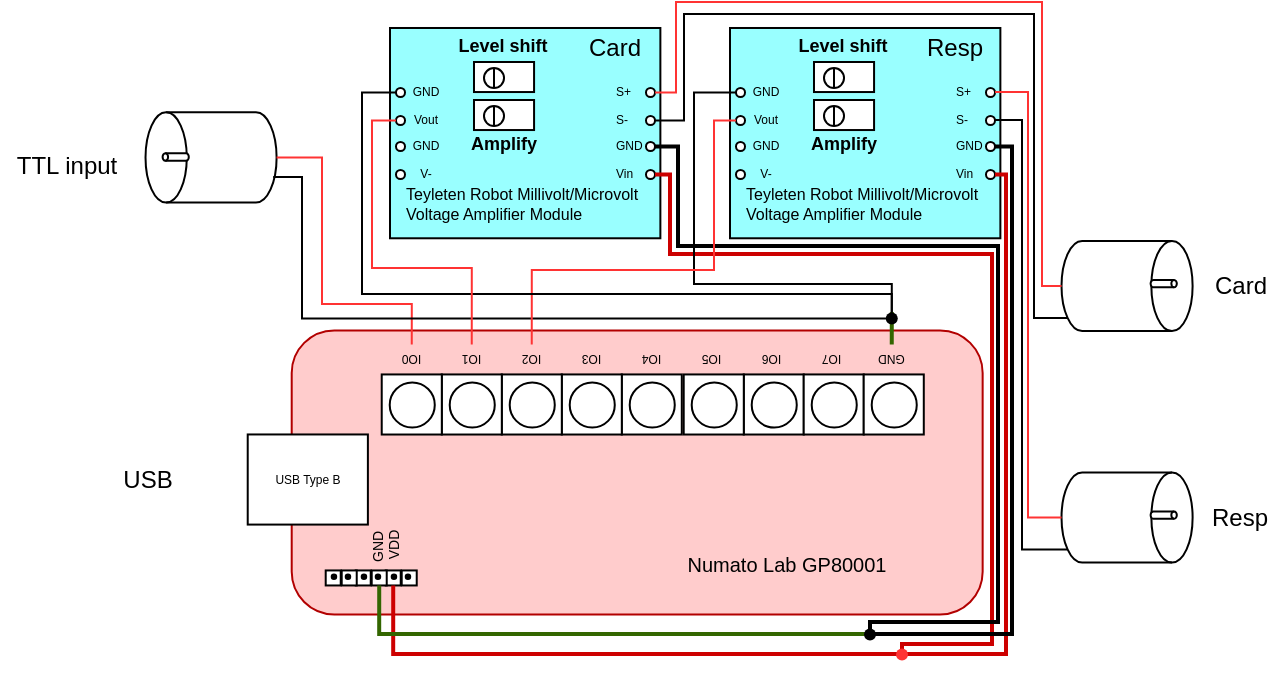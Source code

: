 <mxfile version="24.7.5">
  <diagram name="Page-1" id="099fd60b-425b-db50-ffb0-6b813814b670">
    <mxGraphModel dx="416" dy="352" grid="0" gridSize="10" guides="1" tooltips="1" connect="1" arrows="1" fold="1" page="1" pageScale="1" pageWidth="850" pageHeight="1100" background="none" math="0" shadow="0">
      <root>
        <mxCell id="0" />
        <mxCell id="1" parent="0" />
        <mxCell id="Lj9Jx-b02LP3FfI4iHil-158" value="" style="group" vertex="1" connectable="0" parent="1">
          <mxGeometry x="586.996" y="146.0" width="135.186" height="105.144" as="geometry" />
        </mxCell>
        <mxCell id="Lj9Jx-b02LP3FfI4iHil-159" value="" style="whiteSpace=wrap;html=1;fillColor=#99FFFF;rotation=-180;" vertex="1" parent="Lj9Jx-b02LP3FfI4iHil-158">
          <mxGeometry x="5.684e-14" y="2.842e-14" width="135.186" height="105.144" as="geometry" />
        </mxCell>
        <mxCell id="Lj9Jx-b02LP3FfI4iHil-160" value="" style="group;rotation=-180;" vertex="1" connectable="0" parent="Lj9Jx-b02LP3FfI4iHil-158">
          <mxGeometry x="42.0" y="36.0" width="30.041" height="15.021" as="geometry" />
        </mxCell>
        <mxCell id="Lj9Jx-b02LP3FfI4iHil-161" value="" style="rounded=0;whiteSpace=wrap;html=1;rotation=-180;" vertex="1" parent="Lj9Jx-b02LP3FfI4iHil-160">
          <mxGeometry width="30.041" height="15.021" as="geometry" />
        </mxCell>
        <mxCell id="Lj9Jx-b02LP3FfI4iHil-162" value="" style="ellipse;whiteSpace=wrap;html=1;aspect=fixed;rotation=-180;" vertex="1" parent="Lj9Jx-b02LP3FfI4iHil-160">
          <mxGeometry x="5" y="3" width="10.014" height="10.014" as="geometry" />
        </mxCell>
        <mxCell id="Lj9Jx-b02LP3FfI4iHil-163" value="" style="endArrow=none;html=1;rounded=0;entryX=0.5;entryY=0;entryDx=0;entryDy=0;exitX=0.5;exitY=1;exitDx=0;exitDy=0;" edge="1" parent="Lj9Jx-b02LP3FfI4iHil-160">
          <mxGeometry width="50" height="50" relative="1" as="geometry">
            <mxPoint x="10" y="3" as="sourcePoint" />
            <mxPoint x="10" y="13" as="targetPoint" />
          </mxGeometry>
        </mxCell>
        <mxCell id="Lj9Jx-b02LP3FfI4iHil-164" value="" style="group;rotation=-180;" vertex="1" connectable="0" parent="Lj9Jx-b02LP3FfI4iHil-158">
          <mxGeometry x="42.0" y="17.0" width="30.041" height="15.021" as="geometry" />
        </mxCell>
        <mxCell id="Lj9Jx-b02LP3FfI4iHil-165" value="" style="rounded=0;whiteSpace=wrap;html=1;rotation=-180;" vertex="1" parent="Lj9Jx-b02LP3FfI4iHil-164">
          <mxGeometry width="30.041" height="15.021" as="geometry" />
        </mxCell>
        <mxCell id="Lj9Jx-b02LP3FfI4iHil-166" value="" style="ellipse;whiteSpace=wrap;html=1;aspect=fixed;rotation=-180;" vertex="1" parent="Lj9Jx-b02LP3FfI4iHil-164">
          <mxGeometry x="5" y="3" width="10.014" height="10.014" as="geometry" />
        </mxCell>
        <mxCell id="Lj9Jx-b02LP3FfI4iHil-167" value="" style="endArrow=none;html=1;rounded=0;entryX=0.5;entryY=0;entryDx=0;entryDy=0;exitX=0.5;exitY=1;exitDx=0;exitDy=0;" edge="1" parent="Lj9Jx-b02LP3FfI4iHil-164" source="Lj9Jx-b02LP3FfI4iHil-166" target="Lj9Jx-b02LP3FfI4iHil-166">
          <mxGeometry width="50" height="50" relative="1" as="geometry">
            <mxPoint x="38" y="-60" as="sourcePoint" />
            <mxPoint x="-38" y="3" as="targetPoint" />
          </mxGeometry>
        </mxCell>
        <mxCell id="Lj9Jx-b02LP3FfI4iHil-168" value="Amplify" style="text;html=1;strokeColor=none;fillColor=none;align=center;verticalAlign=middle;whiteSpace=wrap;rounded=0;fontSize=9;rotation=0;fontStyle=1" vertex="1" parent="Lj9Jx-b02LP3FfI4iHil-158">
          <mxGeometry x="41.61" y="53.02" width="30.041" height="10.514" as="geometry" />
        </mxCell>
        <mxCell id="Lj9Jx-b02LP3FfI4iHil-169" value="Level shift" style="text;html=1;strokeColor=none;fillColor=none;align=center;verticalAlign=middle;whiteSpace=wrap;rounded=0;fontSize=9;rotation=0;fontStyle=1" vertex="1" parent="Lj9Jx-b02LP3FfI4iHil-158">
          <mxGeometry x="33.184" y="4.0" width="46.9" height="10.51" as="geometry" />
        </mxCell>
        <mxCell id="Lj9Jx-b02LP3FfI4iHil-170" value="Vin" style="text;html=1;strokeColor=none;fillColor=none;align=left;verticalAlign=middle;whiteSpace=wrap;rounded=0;fontSize=6;rotation=0;" vertex="1" parent="Lj9Jx-b02LP3FfI4iHil-158">
          <mxGeometry x="111" y="67.245" width="16" height="12.016" as="geometry" />
        </mxCell>
        <mxCell id="Lj9Jx-b02LP3FfI4iHil-171" value="GND" style="text;html=1;strokeColor=none;fillColor=none;align=left;verticalAlign=middle;whiteSpace=wrap;rounded=0;fontSize=6;rotation=0;" vertex="1" parent="Lj9Jx-b02LP3FfI4iHil-158">
          <mxGeometry x="111" y="53.996" width="16" height="10.514" as="geometry" />
        </mxCell>
        <mxCell id="Lj9Jx-b02LP3FfI4iHil-172" value="S-" style="text;html=1;strokeColor=none;fillColor=none;align=left;verticalAlign=middle;whiteSpace=wrap;rounded=0;fontSize=6;rotation=0;" vertex="1" parent="Lj9Jx-b02LP3FfI4iHil-158">
          <mxGeometry x="111" y="40.245" width="16" height="12.016" as="geometry" />
        </mxCell>
        <mxCell id="Lj9Jx-b02LP3FfI4iHil-173" value="S+" style="text;html=1;strokeColor=none;fillColor=none;align=left;verticalAlign=middle;whiteSpace=wrap;rounded=0;fontSize=6;rotation=0;" vertex="1" parent="Lj9Jx-b02LP3FfI4iHil-158">
          <mxGeometry x="111" y="27.371" width="16" height="9.763" as="geometry" />
        </mxCell>
        <mxCell id="Lj9Jx-b02LP3FfI4iHil-174" value="GND" style="text;html=1;strokeColor=none;fillColor=none;align=center;verticalAlign=middle;whiteSpace=wrap;rounded=0;fontSize=6;rotation=0;spacing=0;" vertex="1" parent="Lj9Jx-b02LP3FfI4iHil-158">
          <mxGeometry x="10.5" y="26.998" width="16" height="10.51" as="geometry" />
        </mxCell>
        <mxCell id="Lj9Jx-b02LP3FfI4iHil-175" value="Vout" style="text;html=1;strokeColor=none;fillColor=none;align=center;verticalAlign=middle;whiteSpace=wrap;rounded=0;fontSize=6;rotation=0;spacing=0;" vertex="1" parent="Lj9Jx-b02LP3FfI4iHil-158">
          <mxGeometry x="10.5" y="40.753" width="16" height="11" as="geometry" />
        </mxCell>
        <mxCell id="Lj9Jx-b02LP3FfI4iHil-176" value="V-" style="text;html=1;strokeColor=none;fillColor=none;align=center;verticalAlign=middle;whiteSpace=wrap;rounded=0;fontSize=6;rotation=0;" vertex="1" parent="Lj9Jx-b02LP3FfI4iHil-158">
          <mxGeometry x="10.5" y="67.998" width="16" height="10.51" as="geometry" />
        </mxCell>
        <mxCell id="Lj9Jx-b02LP3FfI4iHil-177" value="GND" style="text;html=1;strokeColor=none;fillColor=none;align=center;verticalAlign=middle;whiteSpace=wrap;rounded=0;fontSize=6;rotation=0;spacing=0;" vertex="1" parent="Lj9Jx-b02LP3FfI4iHil-158">
          <mxGeometry x="10.5" y="53.998" width="16" height="10.51" as="geometry" />
        </mxCell>
        <mxCell id="Lj9Jx-b02LP3FfI4iHil-178" value="" style="group;rotation=-180;" vertex="1" connectable="0" parent="Lj9Jx-b02LP3FfI4iHil-158">
          <mxGeometry x="128" y="30.0" width="4.506" height="45.506" as="geometry" />
        </mxCell>
        <mxCell id="Lj9Jx-b02LP3FfI4iHil-179" value="" style="ellipse;whiteSpace=wrap;html=1;aspect=fixed;rotation=-180;" vertex="1" parent="Lj9Jx-b02LP3FfI4iHil-178">
          <mxGeometry y="41" width="4.506" height="4.506" as="geometry" />
        </mxCell>
        <mxCell id="Lj9Jx-b02LP3FfI4iHil-180" value="" style="ellipse;whiteSpace=wrap;html=1;aspect=fixed;rotation=-180;" vertex="1" parent="Lj9Jx-b02LP3FfI4iHil-178">
          <mxGeometry y="27.0" width="4.506" height="4.506" as="geometry" />
        </mxCell>
        <mxCell id="Lj9Jx-b02LP3FfI4iHil-181" value="" style="ellipse;whiteSpace=wrap;html=1;aspect=fixed;rotation=-180;" vertex="1" parent="Lj9Jx-b02LP3FfI4iHil-178">
          <mxGeometry y="2.665e-15" width="4.506" height="4.506" as="geometry" />
        </mxCell>
        <mxCell id="Lj9Jx-b02LP3FfI4iHil-182" value="" style="ellipse;whiteSpace=wrap;html=1;aspect=fixed;rotation=-180;" vertex="1" parent="Lj9Jx-b02LP3FfI4iHil-178">
          <mxGeometry y="14.0" width="4.506" height="4.506" as="geometry" />
        </mxCell>
        <mxCell id="Lj9Jx-b02LP3FfI4iHil-183" value="" style="group;rotation=-180;" vertex="1" connectable="0" parent="Lj9Jx-b02LP3FfI4iHil-158">
          <mxGeometry x="3.0" y="30.0" width="4.506" height="45.506" as="geometry" />
        </mxCell>
        <mxCell id="Lj9Jx-b02LP3FfI4iHil-184" value="" style="ellipse;whiteSpace=wrap;html=1;aspect=fixed;rotation=-180;" vertex="1" parent="Lj9Jx-b02LP3FfI4iHil-183">
          <mxGeometry y="41" width="4.506" height="4.506" as="geometry" />
        </mxCell>
        <mxCell id="Lj9Jx-b02LP3FfI4iHil-185" value="" style="ellipse;whiteSpace=wrap;html=1;aspect=fixed;rotation=-180;" vertex="1" parent="Lj9Jx-b02LP3FfI4iHil-183">
          <mxGeometry y="27.0" width="4.506" height="4.506" as="geometry" />
        </mxCell>
        <mxCell id="Lj9Jx-b02LP3FfI4iHil-186" value="" style="ellipse;whiteSpace=wrap;html=1;aspect=fixed;rotation=-180;" vertex="1" parent="Lj9Jx-b02LP3FfI4iHil-183">
          <mxGeometry y="2.665e-15" width="4.506" height="4.506" as="geometry" />
        </mxCell>
        <mxCell id="Lj9Jx-b02LP3FfI4iHil-187" value="" style="ellipse;whiteSpace=wrap;html=1;aspect=fixed;rotation=-180;" vertex="1" parent="Lj9Jx-b02LP3FfI4iHil-183">
          <mxGeometry y="14.0" width="4.506" height="4.506" as="geometry" />
        </mxCell>
        <mxCell id="Lj9Jx-b02LP3FfI4iHil-188" value="Teyleten Robot Millivolt/Microvolt Voltage Amplifier Module" style="text;html=1;strokeColor=none;fillColor=none;align=left;verticalAlign=middle;whiteSpace=wrap;rounded=0;fontSize=8;rotation=0;spacing=0;" vertex="1" parent="Lj9Jx-b02LP3FfI4iHil-158">
          <mxGeometry x="8.0" y="75.0" width="120" height="26" as="geometry" />
        </mxCell>
        <mxCell id="Lj9Jx-b02LP3FfI4iHil-189" value="Resp" style="text;html=1;strokeColor=none;fillColor=none;align=center;verticalAlign=middle;whiteSpace=wrap;rounded=0;" vertex="1" parent="Lj9Jx-b02LP3FfI4iHil-158">
          <mxGeometry x="90.184" y="2.842e-14" width="45" height="19.56" as="geometry" />
        </mxCell>
        <mxCell id="Lj9Jx-b02LP3FfI4iHil-157" value="" style="group" vertex="1" connectable="0" parent="1">
          <mxGeometry x="416.996" y="146.0" width="135.186" height="105.144" as="geometry" />
        </mxCell>
        <mxCell id="jIiqOW2V4oi1TGcSqODs-89" value="" style="whiteSpace=wrap;html=1;fillColor=#99FFFF;rotation=-180;" parent="Lj9Jx-b02LP3FfI4iHil-157" vertex="1">
          <mxGeometry x="5.684e-14" y="2.842e-14" width="135.186" height="105.144" as="geometry" />
        </mxCell>
        <mxCell id="jIiqOW2V4oi1TGcSqODs-97" value="" style="group;rotation=-180;" parent="Lj9Jx-b02LP3FfI4iHil-157" vertex="1" connectable="0">
          <mxGeometry x="42.0" y="36.0" width="30.041" height="15.021" as="geometry" />
        </mxCell>
        <mxCell id="jIiqOW2V4oi1TGcSqODs-92" value="" style="rounded=0;whiteSpace=wrap;html=1;rotation=-180;" parent="jIiqOW2V4oi1TGcSqODs-97" vertex="1">
          <mxGeometry width="30.041" height="15.021" as="geometry" />
        </mxCell>
        <mxCell id="jIiqOW2V4oi1TGcSqODs-94" value="" style="ellipse;whiteSpace=wrap;html=1;aspect=fixed;rotation=-180;" parent="jIiqOW2V4oi1TGcSqODs-97" vertex="1">
          <mxGeometry x="5" y="3" width="10.014" height="10.014" as="geometry" />
        </mxCell>
        <mxCell id="jIiqOW2V4oi1TGcSqODs-96" value="" style="endArrow=none;html=1;rounded=0;entryX=0.5;entryY=0;entryDx=0;entryDy=0;exitX=0.5;exitY=1;exitDx=0;exitDy=0;" parent="jIiqOW2V4oi1TGcSqODs-97" edge="1">
          <mxGeometry width="50" height="50" relative="1" as="geometry">
            <mxPoint x="10" y="3" as="sourcePoint" />
            <mxPoint x="10" y="13" as="targetPoint" />
          </mxGeometry>
        </mxCell>
        <mxCell id="jIiqOW2V4oi1TGcSqODs-98" value="" style="group;rotation=-180;" parent="Lj9Jx-b02LP3FfI4iHil-157" vertex="1" connectable="0">
          <mxGeometry x="42.0" y="17.0" width="30.041" height="15.021" as="geometry" />
        </mxCell>
        <mxCell id="jIiqOW2V4oi1TGcSqODs-99" value="" style="rounded=0;whiteSpace=wrap;html=1;rotation=-180;" parent="jIiqOW2V4oi1TGcSqODs-98" vertex="1">
          <mxGeometry width="30.041" height="15.021" as="geometry" />
        </mxCell>
        <mxCell id="jIiqOW2V4oi1TGcSqODs-100" value="" style="ellipse;whiteSpace=wrap;html=1;aspect=fixed;rotation=-180;" parent="jIiqOW2V4oi1TGcSqODs-98" vertex="1">
          <mxGeometry x="5" y="3" width="10.014" height="10.014" as="geometry" />
        </mxCell>
        <mxCell id="jIiqOW2V4oi1TGcSqODs-101" value="" style="endArrow=none;html=1;rounded=0;entryX=0.5;entryY=0;entryDx=0;entryDy=0;exitX=0.5;exitY=1;exitDx=0;exitDy=0;" parent="jIiqOW2V4oi1TGcSqODs-98" source="jIiqOW2V4oi1TGcSqODs-100" target="jIiqOW2V4oi1TGcSqODs-100" edge="1">
          <mxGeometry width="50" height="50" relative="1" as="geometry">
            <mxPoint x="38" y="-60" as="sourcePoint" />
            <mxPoint x="-38" y="3" as="targetPoint" />
          </mxGeometry>
        </mxCell>
        <mxCell id="jIiqOW2V4oi1TGcSqODs-102" value="Amplify" style="text;html=1;strokeColor=none;fillColor=none;align=center;verticalAlign=middle;whiteSpace=wrap;rounded=0;fontSize=9;rotation=0;fontStyle=1" parent="Lj9Jx-b02LP3FfI4iHil-157" vertex="1">
          <mxGeometry x="41.61" y="53.02" width="30.041" height="10.514" as="geometry" />
        </mxCell>
        <mxCell id="jIiqOW2V4oi1TGcSqODs-103" value="Level shift" style="text;html=1;strokeColor=none;fillColor=none;align=center;verticalAlign=middle;whiteSpace=wrap;rounded=0;fontSize=9;rotation=0;fontStyle=1" parent="Lj9Jx-b02LP3FfI4iHil-157" vertex="1">
          <mxGeometry x="33.184" y="4.0" width="46.9" height="10.51" as="geometry" />
        </mxCell>
        <mxCell id="jIiqOW2V4oi1TGcSqODs-120" value="Vin" style="text;html=1;strokeColor=none;fillColor=none;align=left;verticalAlign=middle;whiteSpace=wrap;rounded=0;fontSize=6;rotation=0;" parent="Lj9Jx-b02LP3FfI4iHil-157" vertex="1">
          <mxGeometry x="111" y="67.245" width="16" height="12.016" as="geometry" />
        </mxCell>
        <mxCell id="jIiqOW2V4oi1TGcSqODs-121" value="GND" style="text;html=1;strokeColor=none;fillColor=none;align=left;verticalAlign=middle;whiteSpace=wrap;rounded=0;fontSize=6;rotation=0;" parent="Lj9Jx-b02LP3FfI4iHil-157" vertex="1">
          <mxGeometry x="111" y="53.996" width="16" height="10.514" as="geometry" />
        </mxCell>
        <mxCell id="jIiqOW2V4oi1TGcSqODs-122" value="S-" style="text;html=1;strokeColor=none;fillColor=none;align=left;verticalAlign=middle;whiteSpace=wrap;rounded=0;fontSize=6;rotation=0;" parent="Lj9Jx-b02LP3FfI4iHil-157" vertex="1">
          <mxGeometry x="111" y="40.245" width="16" height="12.016" as="geometry" />
        </mxCell>
        <mxCell id="jIiqOW2V4oi1TGcSqODs-123" value="S+" style="text;html=1;strokeColor=none;fillColor=none;align=left;verticalAlign=middle;whiteSpace=wrap;rounded=0;fontSize=6;rotation=0;" parent="Lj9Jx-b02LP3FfI4iHil-157" vertex="1">
          <mxGeometry x="111" y="27.371" width="16" height="9.763" as="geometry" />
        </mxCell>
        <mxCell id="jIiqOW2V4oi1TGcSqODs-124" value="GND" style="text;html=1;strokeColor=none;fillColor=none;align=center;verticalAlign=middle;whiteSpace=wrap;rounded=0;fontSize=6;rotation=0;spacing=0;" parent="Lj9Jx-b02LP3FfI4iHil-157" vertex="1">
          <mxGeometry x="10.5" y="26.998" width="16" height="10.51" as="geometry" />
        </mxCell>
        <mxCell id="jIiqOW2V4oi1TGcSqODs-125" value="Vout" style="text;html=1;strokeColor=none;fillColor=none;align=center;verticalAlign=middle;whiteSpace=wrap;rounded=0;fontSize=6;rotation=0;spacing=0;" parent="Lj9Jx-b02LP3FfI4iHil-157" vertex="1">
          <mxGeometry x="10.5" y="40.753" width="16" height="11" as="geometry" />
        </mxCell>
        <mxCell id="jIiqOW2V4oi1TGcSqODs-126" value="V-" style="text;html=1;strokeColor=none;fillColor=none;align=center;verticalAlign=middle;whiteSpace=wrap;rounded=0;fontSize=6;rotation=0;" parent="Lj9Jx-b02LP3FfI4iHil-157" vertex="1">
          <mxGeometry x="10.5" y="67.998" width="16" height="10.51" as="geometry" />
        </mxCell>
        <mxCell id="jIiqOW2V4oi1TGcSqODs-127" value="GND" style="text;html=1;strokeColor=none;fillColor=none;align=center;verticalAlign=middle;whiteSpace=wrap;rounded=0;fontSize=6;rotation=0;spacing=0;" parent="Lj9Jx-b02LP3FfI4iHil-157" vertex="1">
          <mxGeometry x="10.5" y="53.998" width="16" height="10.51" as="geometry" />
        </mxCell>
        <mxCell id="jIiqOW2V4oi1TGcSqODs-128" value="" style="group;rotation=-180;" parent="Lj9Jx-b02LP3FfI4iHil-157" vertex="1" connectable="0">
          <mxGeometry x="128" y="30.0" width="4.506" height="45.506" as="geometry" />
        </mxCell>
        <mxCell id="jIiqOW2V4oi1TGcSqODs-104" value="" style="ellipse;whiteSpace=wrap;html=1;aspect=fixed;rotation=-180;" parent="jIiqOW2V4oi1TGcSqODs-128" vertex="1">
          <mxGeometry y="41" width="4.506" height="4.506" as="geometry" />
        </mxCell>
        <mxCell id="jIiqOW2V4oi1TGcSqODs-105" value="" style="ellipse;whiteSpace=wrap;html=1;aspect=fixed;rotation=-180;" parent="jIiqOW2V4oi1TGcSqODs-128" vertex="1">
          <mxGeometry y="27.0" width="4.506" height="4.506" as="geometry" />
        </mxCell>
        <mxCell id="jIiqOW2V4oi1TGcSqODs-106" value="" style="ellipse;whiteSpace=wrap;html=1;aspect=fixed;rotation=-180;" parent="jIiqOW2V4oi1TGcSqODs-128" vertex="1">
          <mxGeometry y="2.665e-15" width="4.506" height="4.506" as="geometry" />
        </mxCell>
        <mxCell id="jIiqOW2V4oi1TGcSqODs-107" value="" style="ellipse;whiteSpace=wrap;html=1;aspect=fixed;rotation=-180;" parent="jIiqOW2V4oi1TGcSqODs-128" vertex="1">
          <mxGeometry y="14.0" width="4.506" height="4.506" as="geometry" />
        </mxCell>
        <mxCell id="jIiqOW2V4oi1TGcSqODs-134" value="" style="group;rotation=-180;" parent="Lj9Jx-b02LP3FfI4iHil-157" vertex="1" connectable="0">
          <mxGeometry x="3.0" y="30.0" width="4.506" height="45.506" as="geometry" />
        </mxCell>
        <mxCell id="jIiqOW2V4oi1TGcSqODs-135" value="" style="ellipse;whiteSpace=wrap;html=1;aspect=fixed;rotation=-180;" parent="jIiqOW2V4oi1TGcSqODs-134" vertex="1">
          <mxGeometry y="41" width="4.506" height="4.506" as="geometry" />
        </mxCell>
        <mxCell id="jIiqOW2V4oi1TGcSqODs-136" value="" style="ellipse;whiteSpace=wrap;html=1;aspect=fixed;rotation=-180;" parent="jIiqOW2V4oi1TGcSqODs-134" vertex="1">
          <mxGeometry y="27.0" width="4.506" height="4.506" as="geometry" />
        </mxCell>
        <mxCell id="jIiqOW2V4oi1TGcSqODs-137" value="" style="ellipse;whiteSpace=wrap;html=1;aspect=fixed;rotation=-180;" parent="jIiqOW2V4oi1TGcSqODs-134" vertex="1">
          <mxGeometry y="2.665e-15" width="4.506" height="4.506" as="geometry" />
        </mxCell>
        <mxCell id="jIiqOW2V4oi1TGcSqODs-138" value="" style="ellipse;whiteSpace=wrap;html=1;aspect=fixed;rotation=-180;" parent="jIiqOW2V4oi1TGcSqODs-134" vertex="1">
          <mxGeometry y="14.0" width="4.506" height="4.506" as="geometry" />
        </mxCell>
        <mxCell id="jIiqOW2V4oi1TGcSqODs-139" value="Teyleten Robot Millivolt/Microvolt Voltage Amplifier Module" style="text;html=1;strokeColor=none;fillColor=none;align=left;verticalAlign=middle;whiteSpace=wrap;rounded=0;fontSize=8;rotation=0;spacing=0;" parent="Lj9Jx-b02LP3FfI4iHil-157" vertex="1">
          <mxGeometry x="8.0" y="75.0" width="120" height="26" as="geometry" />
        </mxCell>
        <mxCell id="Lj9Jx-b02LP3FfI4iHil-154" value="Card" style="text;html=1;strokeColor=none;fillColor=none;align=center;verticalAlign=middle;whiteSpace=wrap;rounded=0;" vertex="1" parent="Lj9Jx-b02LP3FfI4iHil-157">
          <mxGeometry x="90.184" y="2.842e-14" width="45" height="19.56" as="geometry" />
        </mxCell>
        <mxCell id="jIiqOW2V4oi1TGcSqODs-75" value="" style="group;direction=east;rotation=-180;" parent="1" vertex="1" connectable="0">
          <mxGeometry x="345.857" y="297.222" width="368.006" height="142" as="geometry" />
        </mxCell>
        <mxCell id="jIiqOW2V4oi1TGcSqODs-71" value="" style="rounded=1;whiteSpace=wrap;html=1;fillColor=#FFCCCC;fontColor=#ffffff;strokeColor=#B20000;rotation=-360;" parent="jIiqOW2V4oi1TGcSqODs-75" vertex="1">
          <mxGeometry x="22" width="345.47" height="142" as="geometry" />
        </mxCell>
        <mxCell id="jIiqOW2V4oi1TGcSqODs-39" value="" style="group;rotation=-180;" parent="jIiqOW2V4oi1TGcSqODs-75" vertex="1" connectable="0">
          <mxGeometry x="67" y="7" width="270.372" height="45.062" as="geometry" />
        </mxCell>
        <mxCell id="jIiqOW2V4oi1TGcSqODs-3" value="" style="group;fillColor=default;rotation=-180;" parent="jIiqOW2V4oi1TGcSqODs-39" vertex="1" connectable="0">
          <mxGeometry x="181" y="15" width="30.041" height="30.041" as="geometry" />
        </mxCell>
        <mxCell id="jIiqOW2V4oi1TGcSqODs-1" value="" style="ellipse;whiteSpace=wrap;html=1;aspect=fixed;rotation=-180;" parent="jIiqOW2V4oi1TGcSqODs-3" vertex="1">
          <mxGeometry x="4" y="4" width="22.531" height="22.531" as="geometry" />
        </mxCell>
        <mxCell id="jIiqOW2V4oi1TGcSqODs-2" value="" style="whiteSpace=wrap;html=1;aspect=fixed;fillColor=none;rotation=-180;" parent="jIiqOW2V4oi1TGcSqODs-3" vertex="1">
          <mxGeometry width="30.041" height="30.041" as="geometry" />
        </mxCell>
        <mxCell id="jIiqOW2V4oi1TGcSqODs-4" value="" style="group;fillColor=default;rotation=-180;" parent="jIiqOW2V4oi1TGcSqODs-39" vertex="1" connectable="0">
          <mxGeometry x="151" y="15" width="30.041" height="30.041" as="geometry" />
        </mxCell>
        <mxCell id="jIiqOW2V4oi1TGcSqODs-5" value="" style="ellipse;whiteSpace=wrap;html=1;aspect=fixed;rotation=-180;" parent="jIiqOW2V4oi1TGcSqODs-4" vertex="1">
          <mxGeometry x="4" y="4" width="22.531" height="22.531" as="geometry" />
        </mxCell>
        <mxCell id="jIiqOW2V4oi1TGcSqODs-6" value="" style="whiteSpace=wrap;html=1;aspect=fixed;fillColor=none;rotation=-180;" parent="jIiqOW2V4oi1TGcSqODs-4" vertex="1">
          <mxGeometry width="30.041" height="30.041" as="geometry" />
        </mxCell>
        <mxCell id="jIiqOW2V4oi1TGcSqODs-7" value="" style="group;fillColor=default;rotation=-180;" parent="jIiqOW2V4oi1TGcSqODs-39" vertex="1" connectable="0">
          <mxGeometry x="120" y="15" width="30.041" height="30.041" as="geometry" />
        </mxCell>
        <mxCell id="jIiqOW2V4oi1TGcSqODs-8" value="" style="ellipse;whiteSpace=wrap;html=1;aspect=fixed;rotation=-180;" parent="jIiqOW2V4oi1TGcSqODs-7" vertex="1">
          <mxGeometry x="4" y="4" width="22.531" height="22.531" as="geometry" />
        </mxCell>
        <mxCell id="jIiqOW2V4oi1TGcSqODs-9" value="" style="whiteSpace=wrap;html=1;aspect=fixed;fillColor=none;rotation=-180;" parent="jIiqOW2V4oi1TGcSqODs-7" vertex="1">
          <mxGeometry width="30.041" height="30.041" as="geometry" />
        </mxCell>
        <mxCell id="jIiqOW2V4oi1TGcSqODs-10" value="" style="group;fillColor=default;rotation=-180;" parent="jIiqOW2V4oi1TGcSqODs-39" vertex="1" connectable="0">
          <mxGeometry x="90" y="15" width="30.041" height="30.041" as="geometry" />
        </mxCell>
        <mxCell id="jIiqOW2V4oi1TGcSqODs-11" value="" style="ellipse;whiteSpace=wrap;html=1;aspect=fixed;rotation=-180;" parent="jIiqOW2V4oi1TGcSqODs-10" vertex="1">
          <mxGeometry x="4" y="4" width="22.531" height="22.531" as="geometry" />
        </mxCell>
        <mxCell id="jIiqOW2V4oi1TGcSqODs-12" value="" style="whiteSpace=wrap;html=1;aspect=fixed;fillColor=none;rotation=-180;" parent="jIiqOW2V4oi1TGcSqODs-10" vertex="1">
          <mxGeometry width="30.041" height="30.041" as="geometry" />
        </mxCell>
        <mxCell id="jIiqOW2V4oi1TGcSqODs-13" value="" style="group;fillColor=default;rotation=-180;" parent="jIiqOW2V4oi1TGcSqODs-39" vertex="1" connectable="0">
          <mxGeometry x="60" y="15" width="30.041" height="30.041" as="geometry" />
        </mxCell>
        <mxCell id="jIiqOW2V4oi1TGcSqODs-14" value="" style="ellipse;whiteSpace=wrap;html=1;aspect=fixed;rotation=-180;" parent="jIiqOW2V4oi1TGcSqODs-13" vertex="1">
          <mxGeometry x="4" y="4" width="22.531" height="22.531" as="geometry" />
        </mxCell>
        <mxCell id="jIiqOW2V4oi1TGcSqODs-15" value="" style="whiteSpace=wrap;html=1;aspect=fixed;fillColor=none;rotation=-180;" parent="jIiqOW2V4oi1TGcSqODs-13" vertex="1">
          <mxGeometry width="30.041" height="30.041" as="geometry" />
        </mxCell>
        <mxCell id="jIiqOW2V4oi1TGcSqODs-16" value="" style="group;fillColor=default;rotation=-180;" parent="jIiqOW2V4oi1TGcSqODs-39" vertex="1" connectable="0">
          <mxGeometry x="30" y="15" width="30.041" height="30.041" as="geometry" />
        </mxCell>
        <mxCell id="jIiqOW2V4oi1TGcSqODs-17" value="" style="ellipse;whiteSpace=wrap;html=1;aspect=fixed;rotation=-180;" parent="jIiqOW2V4oi1TGcSqODs-16" vertex="1">
          <mxGeometry x="4" y="4" width="22.531" height="22.531" as="geometry" />
        </mxCell>
        <mxCell id="jIiqOW2V4oi1TGcSqODs-18" value="" style="whiteSpace=wrap;html=1;aspect=fixed;fillColor=none;rotation=-180;" parent="jIiqOW2V4oi1TGcSqODs-16" vertex="1">
          <mxGeometry width="30.041" height="30.041" as="geometry" />
        </mxCell>
        <mxCell id="jIiqOW2V4oi1TGcSqODs-19" value="" style="group;fillColor=default;rotation=-180;" parent="jIiqOW2V4oi1TGcSqODs-39" vertex="1" connectable="0">
          <mxGeometry y="15" width="30.041" height="30.041" as="geometry" />
        </mxCell>
        <mxCell id="jIiqOW2V4oi1TGcSqODs-20" value="" style="ellipse;whiteSpace=wrap;html=1;aspect=fixed;rotation=-180;" parent="jIiqOW2V4oi1TGcSqODs-19" vertex="1">
          <mxGeometry x="4" y="4" width="22.531" height="22.531" as="geometry" />
        </mxCell>
        <mxCell id="jIiqOW2V4oi1TGcSqODs-21" value="" style="whiteSpace=wrap;html=1;aspect=fixed;fillColor=none;rotation=-180;" parent="jIiqOW2V4oi1TGcSqODs-19" vertex="1">
          <mxGeometry width="30.041" height="30.041" as="geometry" />
        </mxCell>
        <mxCell id="jIiqOW2V4oi1TGcSqODs-23" value="" style="group;fillColor=default;rotation=-180;" parent="jIiqOW2V4oi1TGcSqODs-39" vertex="1" connectable="0">
          <mxGeometry x="211" y="15" width="30.041" height="30.041" as="geometry" />
        </mxCell>
        <mxCell id="jIiqOW2V4oi1TGcSqODs-24" value="" style="ellipse;whiteSpace=wrap;html=1;aspect=fixed;rotation=-180;" parent="jIiqOW2V4oi1TGcSqODs-23" vertex="1">
          <mxGeometry x="4" y="4" width="22.531" height="22.531" as="geometry" />
        </mxCell>
        <mxCell id="jIiqOW2V4oi1TGcSqODs-25" value="" style="whiteSpace=wrap;html=1;aspect=fixed;fillColor=none;rotation=-180;" parent="jIiqOW2V4oi1TGcSqODs-23" vertex="1">
          <mxGeometry width="30.041" height="30.041" as="geometry" />
        </mxCell>
        <mxCell id="jIiqOW2V4oi1TGcSqODs-26" value="IO0" style="text;html=1;strokeColor=none;fillColor=none;align=center;verticalAlign=middle;whiteSpace=wrap;rounded=0;fontSize=6;rotation=-180;" parent="jIiqOW2V4oi1TGcSqODs-39" vertex="1">
          <mxGeometry width="30.041" height="15.021" as="geometry" />
        </mxCell>
        <mxCell id="jIiqOW2V4oi1TGcSqODs-27" value="IO1" style="text;html=1;strokeColor=none;fillColor=none;align=center;verticalAlign=middle;whiteSpace=wrap;rounded=0;fontSize=6;rotation=-180;" parent="jIiqOW2V4oi1TGcSqODs-39" vertex="1">
          <mxGeometry x="30" width="30.041" height="15.021" as="geometry" />
        </mxCell>
        <mxCell id="jIiqOW2V4oi1TGcSqODs-28" value="IO2" style="text;html=1;strokeColor=none;fillColor=none;align=center;verticalAlign=middle;whiteSpace=wrap;rounded=0;fontSize=6;rotation=-180;" parent="jIiqOW2V4oi1TGcSqODs-39" vertex="1">
          <mxGeometry x="60" width="30.041" height="15.021" as="geometry" />
        </mxCell>
        <mxCell id="jIiqOW2V4oi1TGcSqODs-29" value="IO3" style="text;html=1;strokeColor=none;fillColor=none;align=center;verticalAlign=middle;whiteSpace=wrap;rounded=0;fontSize=6;rotation=-180;" parent="jIiqOW2V4oi1TGcSqODs-39" vertex="1">
          <mxGeometry x="90" width="30.041" height="15.021" as="geometry" />
        </mxCell>
        <mxCell id="jIiqOW2V4oi1TGcSqODs-30" value="IO4" style="text;html=1;strokeColor=none;fillColor=none;align=center;verticalAlign=middle;whiteSpace=wrap;rounded=0;fontSize=6;rotation=-180;" parent="jIiqOW2V4oi1TGcSqODs-39" vertex="1">
          <mxGeometry x="120" width="30.041" height="15.021" as="geometry" />
        </mxCell>
        <mxCell id="jIiqOW2V4oi1TGcSqODs-31" value="IO5" style="text;html=1;strokeColor=none;fillColor=none;align=center;verticalAlign=middle;whiteSpace=wrap;rounded=0;fontSize=6;rotation=-180;" parent="jIiqOW2V4oi1TGcSqODs-39" vertex="1">
          <mxGeometry x="150" width="30.041" height="15.021" as="geometry" />
        </mxCell>
        <mxCell id="jIiqOW2V4oi1TGcSqODs-32" value="IO6" style="text;html=1;strokeColor=none;fillColor=none;align=center;verticalAlign=middle;whiteSpace=wrap;rounded=0;fontSize=6;rotation=-180;" parent="jIiqOW2V4oi1TGcSqODs-39" vertex="1">
          <mxGeometry x="180" width="30.041" height="15.021" as="geometry" />
        </mxCell>
        <mxCell id="jIiqOW2V4oi1TGcSqODs-33" value="IO7" style="text;html=1;strokeColor=none;fillColor=none;align=center;verticalAlign=middle;whiteSpace=wrap;rounded=0;fontSize=6;rotation=-180;" parent="jIiqOW2V4oi1TGcSqODs-39" vertex="1">
          <mxGeometry x="210" width="30.041" height="15.021" as="geometry" />
        </mxCell>
        <mxCell id="jIiqOW2V4oi1TGcSqODs-35" value="" style="group;fillColor=default;rotation=-180;" parent="jIiqOW2V4oi1TGcSqODs-39" vertex="1" connectable="0">
          <mxGeometry x="241" y="15" width="30.041" height="30.041" as="geometry" />
        </mxCell>
        <mxCell id="jIiqOW2V4oi1TGcSqODs-36" value="" style="ellipse;whiteSpace=wrap;html=1;aspect=fixed;rotation=-180;" parent="jIiqOW2V4oi1TGcSqODs-35" vertex="1">
          <mxGeometry x="4" y="4" width="22.531" height="22.531" as="geometry" />
        </mxCell>
        <mxCell id="jIiqOW2V4oi1TGcSqODs-37" value="" style="whiteSpace=wrap;html=1;aspect=fixed;fillColor=none;rotation=-180;" parent="jIiqOW2V4oi1TGcSqODs-35" vertex="1">
          <mxGeometry width="30.041" height="30.041" as="geometry" />
        </mxCell>
        <mxCell id="jIiqOW2V4oi1TGcSqODs-38" value="GND" style="text;html=1;strokeColor=none;fillColor=none;align=center;verticalAlign=middle;whiteSpace=wrap;rounded=0;fontSize=6;rotation=-180;" parent="jIiqOW2V4oi1TGcSqODs-39" vertex="1">
          <mxGeometry x="240" width="30.041" height="15.021" as="geometry" />
        </mxCell>
        <mxCell id="jIiqOW2V4oi1TGcSqODs-68" value="" style="group;rotation=-180;" parent="jIiqOW2V4oi1TGcSqODs-75" vertex="1" connectable="0">
          <mxGeometry x="39" y="102" width="45.062" height="25.159" as="geometry" />
        </mxCell>
        <mxCell id="jIiqOW2V4oi1TGcSqODs-40" value="" style="whiteSpace=wrap;html=1;aspect=fixed;container=0;rotation=-180;" parent="jIiqOW2V4oi1TGcSqODs-68" vertex="1">
          <mxGeometry x="38" y="18" width="7.51" height="7.51" as="geometry" />
        </mxCell>
        <mxCell id="jIiqOW2V4oi1TGcSqODs-41" value="" style="ellipse;whiteSpace=wrap;html=1;aspect=fixed;fillStyle=solid;fillColor=#000000;container=0;rotation=-180;" parent="jIiqOW2V4oi1TGcSqODs-68" vertex="1">
          <mxGeometry x="40" y="20" width="2.253" height="2.253" as="geometry" />
        </mxCell>
        <mxCell id="jIiqOW2V4oi1TGcSqODs-46" value="" style="whiteSpace=wrap;html=1;aspect=fixed;container=0;rotation=-180;" parent="jIiqOW2V4oi1TGcSqODs-68" vertex="1">
          <mxGeometry x="30" y="18" width="7.51" height="7.51" as="geometry" />
        </mxCell>
        <mxCell id="jIiqOW2V4oi1TGcSqODs-47" value="" style="ellipse;whiteSpace=wrap;html=1;aspect=fixed;fillStyle=solid;fillColor=#000000;container=0;rotation=-180;" parent="jIiqOW2V4oi1TGcSqODs-68" vertex="1">
          <mxGeometry x="33" y="20" width="2.253" height="2.253" as="geometry" />
        </mxCell>
        <mxCell id="jIiqOW2V4oi1TGcSqODs-49" value="" style="whiteSpace=wrap;html=1;aspect=fixed;container=0;rotation=-180;" parent="jIiqOW2V4oi1TGcSqODs-68" vertex="1">
          <mxGeometry x="23" y="18" width="7.51" height="7.51" as="geometry" />
        </mxCell>
        <mxCell id="jIiqOW2V4oi1TGcSqODs-50" value="" style="ellipse;whiteSpace=wrap;html=1;aspect=fixed;fillStyle=solid;fillColor=#000000;container=0;rotation=-180;" parent="jIiqOW2V4oi1TGcSqODs-68" vertex="1">
          <mxGeometry x="25" y="20" width="2.253" height="2.253" as="geometry" />
        </mxCell>
        <mxCell id="jIiqOW2V4oi1TGcSqODs-52" value="" style="whiteSpace=wrap;html=1;aspect=fixed;container=0;rotation=-180;" parent="jIiqOW2V4oi1TGcSqODs-68" vertex="1">
          <mxGeometry x="15" y="18" width="7.51" height="7.51" as="geometry" />
        </mxCell>
        <mxCell id="jIiqOW2V4oi1TGcSqODs-53" value="" style="ellipse;whiteSpace=wrap;html=1;aspect=fixed;fillStyle=solid;fillColor=#000000;container=0;rotation=-180;" parent="jIiqOW2V4oi1TGcSqODs-68" vertex="1">
          <mxGeometry x="18" y="20" width="2.253" height="2.253" as="geometry" />
        </mxCell>
        <mxCell id="jIiqOW2V4oi1TGcSqODs-55" value="" style="whiteSpace=wrap;html=1;aspect=fixed;container=0;rotation=-180;" parent="jIiqOW2V4oi1TGcSqODs-68" vertex="1">
          <mxGeometry x="8" y="18" width="7.51" height="7.51" as="geometry" />
        </mxCell>
        <mxCell id="jIiqOW2V4oi1TGcSqODs-56" value="" style="ellipse;whiteSpace=wrap;html=1;aspect=fixed;fillStyle=solid;fillColor=#000000;container=0;rotation=-180;" parent="jIiqOW2V4oi1TGcSqODs-68" vertex="1">
          <mxGeometry x="10" y="20" width="2.253" height="2.253" as="geometry" />
        </mxCell>
        <mxCell id="jIiqOW2V4oi1TGcSqODs-58" value="" style="whiteSpace=wrap;html=1;aspect=fixed;container=0;rotation=-180;" parent="jIiqOW2V4oi1TGcSqODs-68" vertex="1">
          <mxGeometry y="18" width="7.51" height="7.51" as="geometry" />
        </mxCell>
        <mxCell id="jIiqOW2V4oi1TGcSqODs-59" value="" style="ellipse;whiteSpace=wrap;html=1;aspect=fixed;fillStyle=solid;fillColor=#000000;container=0;rotation=-180;" parent="jIiqOW2V4oi1TGcSqODs-68" vertex="1">
          <mxGeometry x="3" y="20" width="2.253" height="2.253" as="geometry" />
        </mxCell>
        <mxCell id="jIiqOW2V4oi1TGcSqODs-65" value="VDD" style="text;html=1;strokeColor=none;fillColor=none;align=center;verticalAlign=middle;whiteSpace=wrap;rounded=0;fontSize=7;rotation=-90;" parent="jIiqOW2V4oi1TGcSqODs-68" vertex="1">
          <mxGeometry x="26" y="2" width="16.523" height="6.759" as="geometry" />
        </mxCell>
        <mxCell id="jIiqOW2V4oi1TGcSqODs-67" value="GND" style="text;html=1;strokeColor=none;fillColor=none;align=center;verticalAlign=middle;whiteSpace=wrap;rounded=0;fontSize=7;rotation=-90;" parent="jIiqOW2V4oi1TGcSqODs-68" vertex="1">
          <mxGeometry x="18" y="3" width="16.523" height="6.759" as="geometry" />
        </mxCell>
        <mxCell id="jIiqOW2V4oi1TGcSqODs-69" value="" style="whiteSpace=wrap;html=1;rotation=-180;" parent="jIiqOW2V4oi1TGcSqODs-75" vertex="1">
          <mxGeometry y="52" width="60.083" height="45.062" as="geometry" />
        </mxCell>
        <mxCell id="jIiqOW2V4oi1TGcSqODs-70" value="USB Type B" style="text;html=1;strokeColor=none;fillColor=none;align=center;verticalAlign=middle;whiteSpace=wrap;rounded=0;fontSize=6;rotation=0;" parent="jIiqOW2V4oi1TGcSqODs-75" vertex="1">
          <mxGeometry y="67" width="60.083" height="15.021" as="geometry" />
        </mxCell>
        <mxCell id="jIiqOW2V4oi1TGcSqODs-74" value="Numato Lab GP80001" style="text;html=1;strokeColor=none;fillColor=none;align=center;verticalAlign=middle;whiteSpace=wrap;rounded=0;fontSize=10;rotation=0;" parent="jIiqOW2V4oi1TGcSqODs-75" vertex="1">
          <mxGeometry x="187" y="102" width="165.227" height="30.041" as="geometry" />
        </mxCell>
        <mxCell id="jIiqOW2V4oi1TGcSqODs-178" value="" style="group;rotation=-180;" parent="1" vertex="1" connectable="0">
          <mxGeometry x="294.997" y="187.943" width="65.55" height="45.062" as="geometry" />
        </mxCell>
        <mxCell id="jIiqOW2V4oi1TGcSqODs-172" value="" style="shape=cylinder3;whiteSpace=wrap;html=1;boundedLbl=1;backgroundOutline=1;size=10.313;rotation=-90;" parent="jIiqOW2V4oi1TGcSqODs-178" vertex="1">
          <mxGeometry x="10" y="-10" width="45.066" height="65.544" as="geometry" />
        </mxCell>
        <mxCell id="jIiqOW2V4oi1TGcSqODs-176" value="" style="shape=cylinder3;whiteSpace=wrap;html=1;boundedLbl=1;backgroundOutline=1;size=1.374;rotation=-90;" parent="jIiqOW2V4oi1TGcSqODs-178" vertex="1">
          <mxGeometry x="13" y="16" width="3.718" height="13.109" as="geometry" />
        </mxCell>
        <mxCell id="jIiqOW2V4oi1TGcSqODs-179" value="" style="group;rotation=0;" parent="1" vertex="1" connectable="0">
          <mxGeometry x="753.001" y="252.249" width="65.55" height="45.062" as="geometry" />
        </mxCell>
        <mxCell id="jIiqOW2V4oi1TGcSqODs-180" value="" style="shape=cylinder3;whiteSpace=wrap;html=1;boundedLbl=1;backgroundOutline=1;size=10.313;rotation=90;" parent="jIiqOW2V4oi1TGcSqODs-179" vertex="1">
          <mxGeometry x="10" y="-10" width="45.066" height="65.544" as="geometry" />
        </mxCell>
        <mxCell id="jIiqOW2V4oi1TGcSqODs-181" value="" style="shape=cylinder3;whiteSpace=wrap;html=1;boundedLbl=1;backgroundOutline=1;size=1.374;rotation=90;" parent="jIiqOW2V4oi1TGcSqODs-179" vertex="1">
          <mxGeometry x="49" y="15" width="3.718" height="13.109" as="geometry" />
        </mxCell>
        <mxCell id="jIiqOW2V4oi1TGcSqODs-182" value="" style="group;rotation=0;" parent="1" vertex="1" connectable="0">
          <mxGeometry x="753.001" y="367.996" width="65.55" height="45.062" as="geometry" />
        </mxCell>
        <mxCell id="jIiqOW2V4oi1TGcSqODs-183" value="" style="shape=cylinder3;whiteSpace=wrap;html=1;boundedLbl=1;backgroundOutline=1;size=10.313;rotation=90;" parent="jIiqOW2V4oi1TGcSqODs-182" vertex="1">
          <mxGeometry x="10" y="-10" width="45.066" height="65.544" as="geometry" />
        </mxCell>
        <mxCell id="jIiqOW2V4oi1TGcSqODs-184" value="" style="shape=cylinder3;whiteSpace=wrap;html=1;boundedLbl=1;backgroundOutline=1;size=1.374;rotation=90;" parent="jIiqOW2V4oi1TGcSqODs-182" vertex="1">
          <mxGeometry x="49" y="15" width="3.718" height="13.109" as="geometry" />
        </mxCell>
        <mxCell id="jIiqOW2V4oi1TGcSqODs-185" style="edgeStyle=orthogonalEdgeStyle;rounded=0;orthogonalLoop=1;jettySize=auto;html=1;exitX=0.5;exitY=1;exitDx=0;exitDy=0;exitPerimeter=0;strokeColor=#FF3333;endArrow=none;endFill=0;entryX=0.5;entryY=1;entryDx=0;entryDy=0;" parent="1" source="jIiqOW2V4oi1TGcSqODs-172" target="jIiqOW2V4oi1TGcSqODs-26" edge="1">
          <mxGeometry relative="1" as="geometry">
            <Array as="points">
              <mxPoint x="383" y="211" />
              <mxPoint x="383" y="284" />
              <mxPoint x="428" y="284" />
            </Array>
          </mxGeometry>
        </mxCell>
        <mxCell id="jIiqOW2V4oi1TGcSqODs-186" style="edgeStyle=orthogonalEdgeStyle;rounded=0;orthogonalLoop=1;jettySize=auto;html=1;exitX=0.282;exitY=0.974;exitDx=0;exitDy=0;exitPerimeter=0;endArrow=none;endFill=0;entryX=-0.064;entryY=0.51;entryDx=0;entryDy=0;entryPerimeter=0;" parent="1" source="jIiqOW2V4oi1TGcSqODs-172" target="jIiqOW2V4oi1TGcSqODs-218" edge="1">
          <mxGeometry relative="1" as="geometry">
            <Array as="points">
              <mxPoint x="373" y="221" />
              <mxPoint x="373" y="291" />
            </Array>
            <mxPoint x="355.001" y="265.004" as="sourcePoint" />
            <mxPoint x="642" y="285" as="targetPoint" />
          </mxGeometry>
        </mxCell>
        <mxCell id="jIiqOW2V4oi1TGcSqODs-187" value="TTL input" style="text;html=1;strokeColor=none;fillColor=none;align=center;verticalAlign=middle;whiteSpace=wrap;rounded=0;" parent="1" vertex="1">
          <mxGeometry x="222" y="192" width="67.12" height="45.06" as="geometry" />
        </mxCell>
        <mxCell id="jIiqOW2V4oi1TGcSqODs-188" value="Card" style="text;html=1;strokeColor=none;fillColor=none;align=center;verticalAlign=middle;whiteSpace=wrap;rounded=0;" parent="1" vertex="1">
          <mxGeometry x="819.5" y="265" width="45" height="19.56" as="geometry" />
        </mxCell>
        <mxCell id="jIiqOW2V4oi1TGcSqODs-189" value="Resp" style="text;html=1;strokeColor=none;fillColor=none;align=center;verticalAlign=middle;whiteSpace=wrap;rounded=0;" parent="1" vertex="1">
          <mxGeometry x="820" y="376.327" width="44" height="28.4" as="geometry" />
        </mxCell>
        <mxCell id="jIiqOW2V4oi1TGcSqODs-190" style="edgeStyle=orthogonalEdgeStyle;rounded=0;orthogonalLoop=1;jettySize=auto;html=1;exitX=0.5;exitY=1;exitDx=0;exitDy=0;exitPerimeter=0;entryX=0;entryY=0.5;entryDx=0;entryDy=0;fillColor=#e51400;strokeColor=#FF3333;endArrow=none;endFill=0;" parent="1" source="jIiqOW2V4oi1TGcSqODs-180" target="jIiqOW2V4oi1TGcSqODs-106" edge="1">
          <mxGeometry relative="1" as="geometry">
            <Array as="points">
              <mxPoint x="743" y="275" />
              <mxPoint x="743" y="133" />
              <mxPoint x="560" y="133" />
              <mxPoint x="560" y="178" />
            </Array>
          </mxGeometry>
        </mxCell>
        <mxCell id="jIiqOW2V4oi1TGcSqODs-192" style="edgeStyle=orthogonalEdgeStyle;rounded=0;orthogonalLoop=1;jettySize=auto;html=1;exitX=0.855;exitY=1;exitDx=0;exitDy=-2.991;exitPerimeter=0;entryX=0;entryY=0.5;entryDx=0;entryDy=0;endArrow=none;endFill=0;" parent="1" source="jIiqOW2V4oi1TGcSqODs-180" target="jIiqOW2V4oi1TGcSqODs-107" edge="1">
          <mxGeometry relative="1" as="geometry">
            <Array as="points">
              <mxPoint x="739" y="291" />
              <mxPoint x="739" y="139" />
              <mxPoint x="564" y="139" />
              <mxPoint x="564" y="192" />
            </Array>
          </mxGeometry>
        </mxCell>
        <mxCell id="jIiqOW2V4oi1TGcSqODs-193" style="edgeStyle=orthogonalEdgeStyle;rounded=0;orthogonalLoop=1;jettySize=auto;html=1;exitX=0.5;exitY=1;exitDx=0;exitDy=0;exitPerimeter=0;entryX=0;entryY=0.5;entryDx=0;entryDy=0;strokeColor=#FF3333;endArrow=none;endFill=0;" parent="1" source="jIiqOW2V4oi1TGcSqODs-183" target="Lj9Jx-b02LP3FfI4iHil-181" edge="1">
          <mxGeometry relative="1" as="geometry">
            <Array as="points">
              <mxPoint x="736" y="391" />
              <mxPoint x="736" y="178" />
              <mxPoint x="720" y="178" />
            </Array>
            <mxPoint x="719.236" y="178.253" as="targetPoint" />
          </mxGeometry>
        </mxCell>
        <mxCell id="jIiqOW2V4oi1TGcSqODs-194" style="edgeStyle=orthogonalEdgeStyle;rounded=0;orthogonalLoop=1;jettySize=auto;html=1;exitX=0.855;exitY=1;exitDx=0;exitDy=-2.991;exitPerimeter=0;entryX=0;entryY=0.5;entryDx=0;entryDy=0;endArrow=none;endFill=0;" parent="1" source="jIiqOW2V4oi1TGcSqODs-183" target="Lj9Jx-b02LP3FfI4iHil-182" edge="1">
          <mxGeometry relative="1" as="geometry">
            <Array as="points">
              <mxPoint x="733" y="407" />
              <mxPoint x="733" y="192" />
              <mxPoint x="720" y="192" />
            </Array>
            <mxPoint x="719.236" y="192.253" as="targetPoint" />
          </mxGeometry>
        </mxCell>
        <mxCell id="jIiqOW2V4oi1TGcSqODs-208" style="edgeStyle=orthogonalEdgeStyle;rounded=0;orthogonalLoop=1;jettySize=auto;html=1;endArrow=none;endFill=0;strokeColor=#cd0000;strokeWidth=2;exitX=0.5;exitY=0;exitDx=0;exitDy=0;" parent="1" source="jIiqOW2V4oi1TGcSqODs-46" target="jIiqOW2V4oi1TGcSqODs-207" edge="1">
          <mxGeometry relative="1" as="geometry">
            <Array as="points">
              <mxPoint x="419" y="459" />
              <mxPoint x="673" y="459" />
            </Array>
            <mxPoint x="437" y="449" as="sourcePoint" />
          </mxGeometry>
        </mxCell>
        <mxCell id="jIiqOW2V4oi1TGcSqODs-210" style="edgeStyle=orthogonalEdgeStyle;rounded=0;orthogonalLoop=1;jettySize=auto;html=1;exitX=0;exitY=0.5;exitDx=0;exitDy=0;entryX=-0.007;entryY=0.526;entryDx=0;entryDy=0;entryPerimeter=0;strokeColor=#cd0000;endArrow=none;endFill=0;strokeWidth=2;" parent="1" source="Lj9Jx-b02LP3FfI4iHil-179" target="jIiqOW2V4oi1TGcSqODs-207" edge="1">
          <mxGeometry relative="1" as="geometry">
            <Array as="points">
              <mxPoint x="725" y="219" />
              <mxPoint x="725" y="459" />
              <mxPoint x="673" y="459" />
            </Array>
            <mxPoint x="719.236" y="219.253" as="sourcePoint" />
          </mxGeometry>
        </mxCell>
        <mxCell id="jIiqOW2V4oi1TGcSqODs-211" style="edgeStyle=orthogonalEdgeStyle;rounded=0;orthogonalLoop=1;jettySize=auto;html=1;exitX=0;exitY=0.5;exitDx=0;exitDy=0;endArrow=none;endFill=0;strokeColor=#CC0000;strokeWidth=2;" parent="1" source="jIiqOW2V4oi1TGcSqODs-104" target="jIiqOW2V4oi1TGcSqODs-207" edge="1">
          <mxGeometry relative="1" as="geometry">
            <Array as="points">
              <mxPoint x="557" y="219" />
              <mxPoint x="557" y="259" />
              <mxPoint x="718" y="259" />
              <mxPoint x="718" y="454" />
              <mxPoint x="673" y="454" />
            </Array>
          </mxGeometry>
        </mxCell>
        <mxCell id="jIiqOW2V4oi1TGcSqODs-214" style="edgeStyle=orthogonalEdgeStyle;rounded=0;orthogonalLoop=1;jettySize=auto;html=1;entryX=0.387;entryY=0.43;entryDx=0;entryDy=0;entryPerimeter=0;endArrow=none;endFill=0;strokeWidth=2;strokeColor=#336600;exitX=0.5;exitY=0;exitDx=0;exitDy=0;" parent="1" source="jIiqOW2V4oi1TGcSqODs-49" target="jIiqOW2V4oi1TGcSqODs-213" edge="1">
          <mxGeometry relative="1" as="geometry">
            <Array as="points">
              <mxPoint x="412" y="449" />
              <mxPoint x="657" y="449" />
            </Array>
            <mxPoint x="436" y="465" as="sourcePoint" />
          </mxGeometry>
        </mxCell>
        <mxCell id="jIiqOW2V4oi1TGcSqODs-215" style="edgeStyle=orthogonalEdgeStyle;rounded=0;orthogonalLoop=1;jettySize=auto;html=1;exitX=0;exitY=0.5;exitDx=0;exitDy=0;entryX=0.563;entryY=0.321;entryDx=0;entryDy=0;entryPerimeter=0;endArrow=none;endFill=0;strokeWidth=2;" parent="1" source="Lj9Jx-b02LP3FfI4iHil-180" target="jIiqOW2V4oi1TGcSqODs-213" edge="1">
          <mxGeometry relative="1" as="geometry">
            <Array as="points">
              <mxPoint x="728" y="205" />
              <mxPoint x="728" y="449" />
              <mxPoint x="657" y="449" />
            </Array>
            <mxPoint x="719.236" y="205.253" as="sourcePoint" />
          </mxGeometry>
        </mxCell>
        <mxCell id="jIiqOW2V4oi1TGcSqODs-216" style="edgeStyle=orthogonalEdgeStyle;rounded=0;orthogonalLoop=1;jettySize=auto;html=1;exitX=0;exitY=0.5;exitDx=0;exitDy=0;endArrow=none;endFill=0;strokeWidth=2;" parent="1" source="jIiqOW2V4oi1TGcSqODs-105" target="jIiqOW2V4oi1TGcSqODs-213" edge="1">
          <mxGeometry relative="1" as="geometry">
            <Array as="points">
              <mxPoint x="561" y="205" />
              <mxPoint x="561" y="255" />
              <mxPoint x="721" y="255" />
              <mxPoint x="721" y="443" />
              <mxPoint x="657" y="443" />
            </Array>
          </mxGeometry>
        </mxCell>
        <mxCell id="jIiqOW2V4oi1TGcSqODs-219" style="edgeStyle=orthogonalEdgeStyle;rounded=0;orthogonalLoop=1;jettySize=auto;html=1;exitX=1;exitY=0.5;exitDx=0;exitDy=0;entryX=0.357;entryY=0.518;entryDx=0;entryDy=0;entryPerimeter=0;endArrow=none;endFill=0;" parent="1" source="Lj9Jx-b02LP3FfI4iHil-186" target="jIiqOW2V4oi1TGcSqODs-218" edge="1">
          <mxGeometry relative="1" as="geometry">
            <Array as="points">
              <mxPoint x="569" y="178" />
              <mxPoint x="569" y="274" />
              <mxPoint x="668" y="274" />
            </Array>
            <mxPoint x="589.729" y="178.253" as="sourcePoint" />
          </mxGeometry>
        </mxCell>
        <mxCell id="jIiqOW2V4oi1TGcSqODs-221" style="edgeStyle=orthogonalEdgeStyle;rounded=0;orthogonalLoop=1;jettySize=auto;html=1;exitX=0.5;exitY=1;exitDx=0;exitDy=0;strokeWidth=2;endArrow=none;endFill=0;strokeColor=#336600;" parent="1" source="jIiqOW2V4oi1TGcSqODs-38" target="jIiqOW2V4oi1TGcSqODs-218" edge="1">
          <mxGeometry relative="1" as="geometry">
            <Array as="points">
              <mxPoint x="668" y="288" />
              <mxPoint x="668" y="288" />
            </Array>
          </mxGeometry>
        </mxCell>
        <mxCell id="jIiqOW2V4oi1TGcSqODs-222" style="edgeStyle=orthogonalEdgeStyle;rounded=0;orthogonalLoop=1;jettySize=auto;html=1;exitX=1;exitY=0.5;exitDx=0;exitDy=0;strokeColor=#FF3333;endArrow=none;endFill=0;entryX=0.5;entryY=1;entryDx=0;entryDy=0;" parent="1" source="Lj9Jx-b02LP3FfI4iHil-187" target="jIiqOW2V4oi1TGcSqODs-28" edge="1">
          <mxGeometry relative="1" as="geometry">
            <Array as="points">
              <mxPoint x="579" y="192" />
              <mxPoint x="579" y="267" />
              <mxPoint x="488" y="267" />
            </Array>
            <mxPoint x="589.729" y="192.253" as="sourcePoint" />
          </mxGeometry>
        </mxCell>
        <mxCell id="Lj9Jx-b02LP3FfI4iHil-153" value="USB" style="text;html=1;strokeColor=none;fillColor=none;align=center;verticalAlign=middle;whiteSpace=wrap;rounded=0;" vertex="1" parent="1">
          <mxGeometry x="251.326" y="348.999" width="90.124" height="45.062" as="geometry" />
        </mxCell>
        <mxCell id="jIiqOW2V4oi1TGcSqODs-220" style="edgeStyle=orthogonalEdgeStyle;rounded=0;orthogonalLoop=1;jettySize=auto;html=1;exitX=1;exitY=0.5;exitDx=0;exitDy=0;entryX=0.51;entryY=0.693;entryDx=0;entryDy=0;entryPerimeter=0;endArrow=none;endFill=0;" parent="1" source="jIiqOW2V4oi1TGcSqODs-137" target="jIiqOW2V4oi1TGcSqODs-218" edge="1">
          <mxGeometry relative="1" as="geometry">
            <Array as="points">
              <mxPoint x="403" y="178" />
              <mxPoint x="403" y="279" />
              <mxPoint x="668" y="279" />
            </Array>
          </mxGeometry>
        </mxCell>
        <mxCell id="jIiqOW2V4oi1TGcSqODs-223" style="edgeStyle=orthogonalEdgeStyle;rounded=0;orthogonalLoop=1;jettySize=auto;html=1;exitX=1;exitY=0.5;exitDx=0;exitDy=0;endArrow=none;endFill=0;strokeColor=#FF3333;entryX=0.5;entryY=1;entryDx=0;entryDy=0;" parent="1" source="jIiqOW2V4oi1TGcSqODs-138" target="jIiqOW2V4oi1TGcSqODs-27" edge="1">
          <mxGeometry relative="1" as="geometry">
            <Array as="points">
              <mxPoint x="408" y="192" />
              <mxPoint x="408" y="266" />
              <mxPoint x="458" y="266" />
            </Array>
          </mxGeometry>
        </mxCell>
        <mxCell id="jIiqOW2V4oi1TGcSqODs-213" value="" style="shape=waypoint;sketch=0;fillStyle=solid;size=6;pointerEvents=1;points=[];fillColor=none;resizable=0;rotatable=0;perimeter=centerPerimeter;snapToPoint=1;" parent="1" vertex="1">
          <mxGeometry x="647.003" y="439.219" width="20" height="20" as="geometry" />
        </mxCell>
        <mxCell id="jIiqOW2V4oi1TGcSqODs-207" value="" style="shape=waypoint;sketch=0;fillStyle=solid;size=6;pointerEvents=1;points=[];fillColor=none;resizable=0;rotatable=0;perimeter=centerPerimeter;snapToPoint=1;strokeColor=#FF3333;" parent="1" vertex="1">
          <mxGeometry x="663.002" y="449.203" width="20" height="20" as="geometry" />
        </mxCell>
        <mxCell id="jIiqOW2V4oi1TGcSqODs-218" value="" style="shape=waypoint;sketch=0;fillStyle=solid;size=6;pointerEvents=1;points=[];fillColor=none;resizable=0;rotatable=0;perimeter=centerPerimeter;snapToPoint=1;" parent="1" vertex="1">
          <mxGeometry x="657.878" y="281.222" width="20" height="20" as="geometry" />
        </mxCell>
      </root>
    </mxGraphModel>
  </diagram>
</mxfile>
